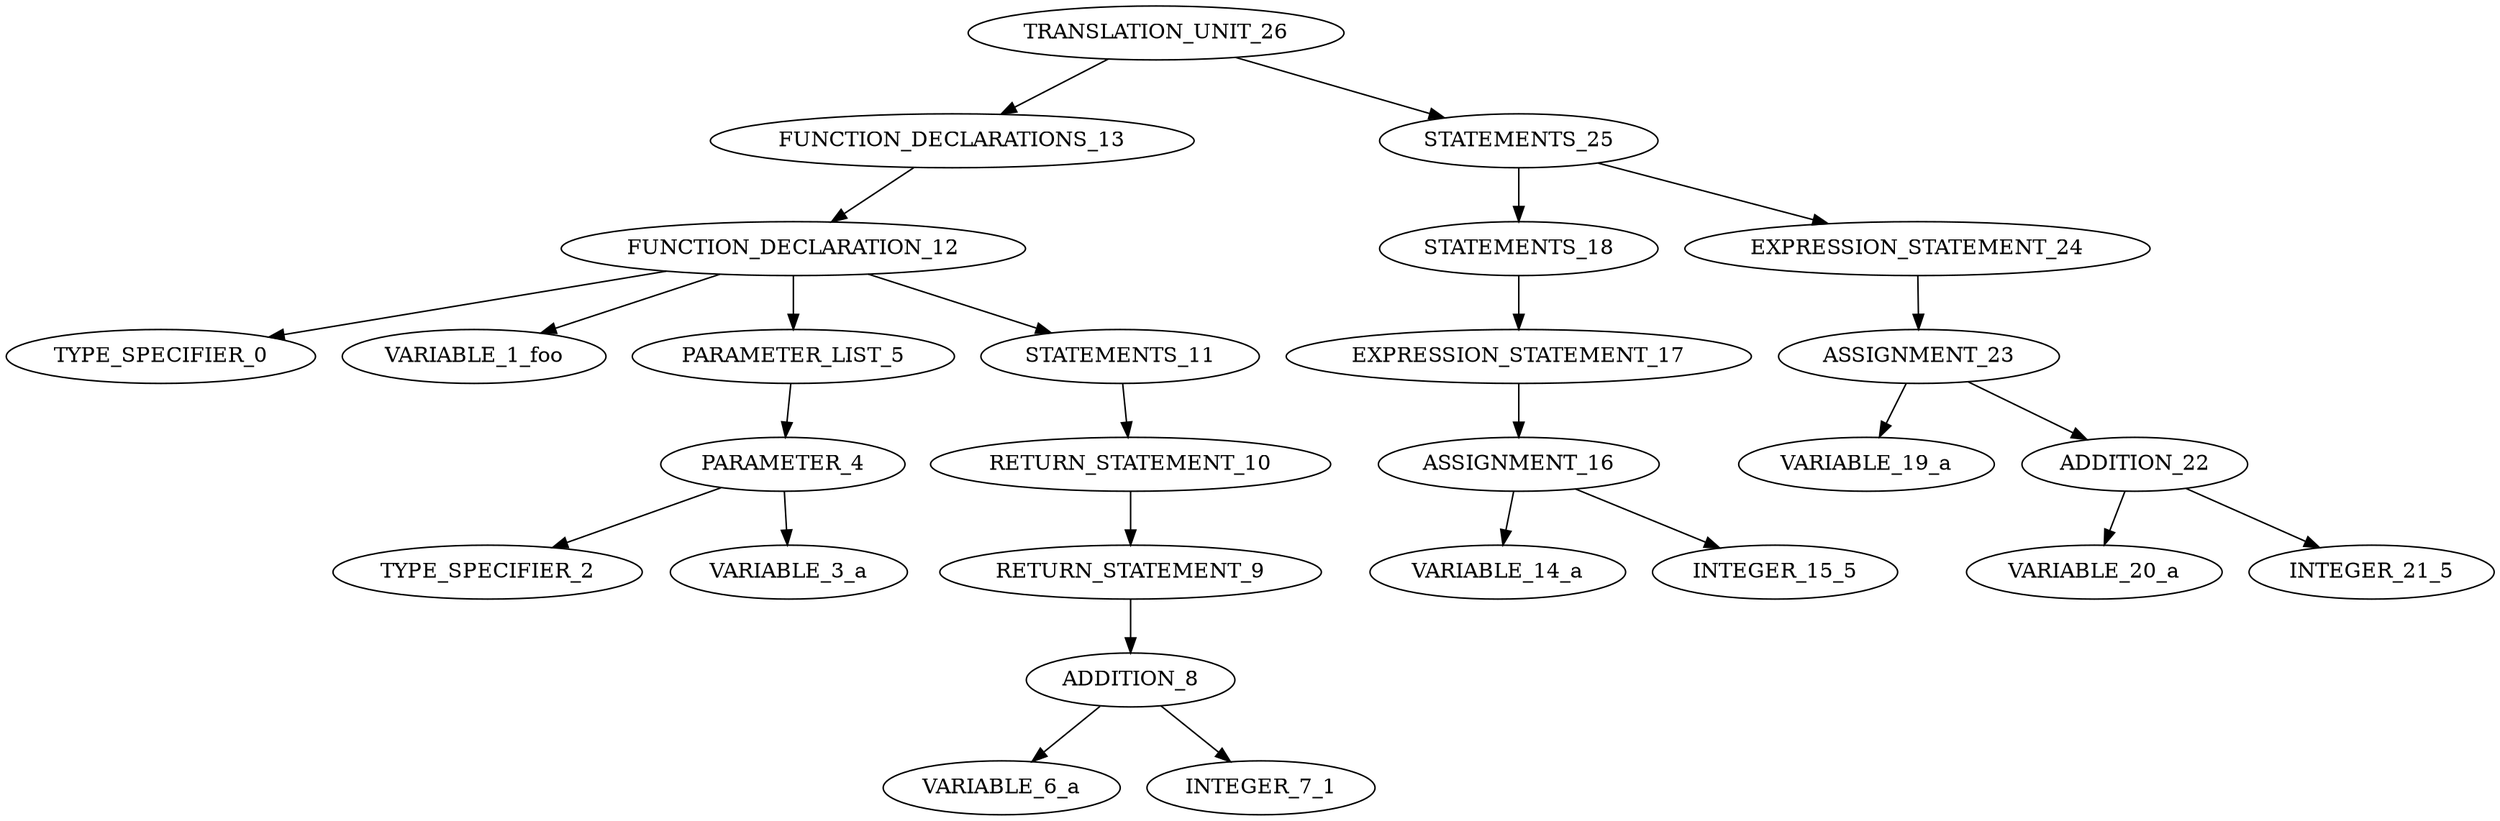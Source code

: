 digraph G{
"TRANSLATION_UNIT_26" -> "FUNCTION_DECLARATIONS_13"
"FUNCTION_DECLARATIONS_13" -> "FUNCTION_DECLARATION_12"
"FUNCTION_DECLARATION_12" -> "TYPE_SPECIFIER_0"
"FUNCTION_DECLARATION_12" -> "VARIABLE_1_foo"
"FUNCTION_DECLARATION_12" -> "PARAMETER_LIST_5"
"PARAMETER_LIST_5" -> "PARAMETER_4"
"PARAMETER_4" -> "TYPE_SPECIFIER_2"
"PARAMETER_4" -> "VARIABLE_3_a"
"FUNCTION_DECLARATION_12" -> "STATEMENTS_11"
"STATEMENTS_11" -> "RETURN_STATEMENT_10"
"RETURN_STATEMENT_10" -> "RETURN_STATEMENT_9"
"RETURN_STATEMENT_9" -> "ADDITION_8"
"ADDITION_8" -> "VARIABLE_6_a"
"ADDITION_8" -> "INTEGER_7_1"
"TRANSLATION_UNIT_26" -> "STATEMENTS_25"
"STATEMENTS_25" -> "STATEMENTS_18"
"STATEMENTS_18" -> "EXPRESSION_STATEMENT_17"
"EXPRESSION_STATEMENT_17" -> "ASSIGNMENT_16"
"ASSIGNMENT_16" -> "VARIABLE_14_a"
"ASSIGNMENT_16" -> "INTEGER_15_5"
"STATEMENTS_25" -> "EXPRESSION_STATEMENT_24"
"EXPRESSION_STATEMENT_24" -> "ASSIGNMENT_23"
"ASSIGNMENT_23" -> "VARIABLE_19_a"
"ASSIGNMENT_23" -> "ADDITION_22"
"ADDITION_22" -> "VARIABLE_20_a"
"ADDITION_22" -> "INTEGER_21_5"
}
